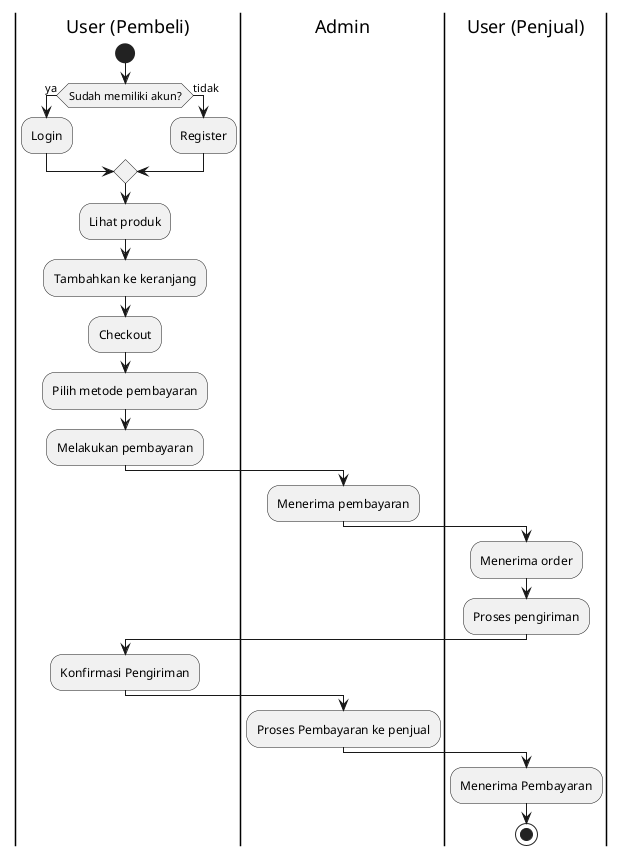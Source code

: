 ' Activity Diagram Order dan Transaksi User

@startuml

|User (Pembeli)|
start
if (Sudah memiliki akun?) then (ya)
    :Login;
else (tidak)
    :Register;
endif
:Lihat produk;
:Tambahkan ke keranjang;
:Checkout;
:Pilih metode pembayaran;
:Melakukan pembayaran;
|Admin|
:Menerima pembayaran;
|User (Penjual)|
:Menerima order;
:Proses pengiriman;
|User (Pembeli)|
:Konfirmasi Pengiriman;


|Admin|
:Proses Pembayaran ke penjual;
|User (Penjual)|
:Menerima Pembayaran;


' |Admin|
' if (Order terkirim) then (Tidak)
'     |Admin|
'     :Refound ke pembeli;
'     |User (Pembeli)|
'     :Menerima Pembayaran;
' else (Ya)
'     |Admin|
'     :Proses Pembayaran ke penjual;
'     |User (Penjual)|
'     :Menerima Pembayaran;
' endif


stop

@enduml